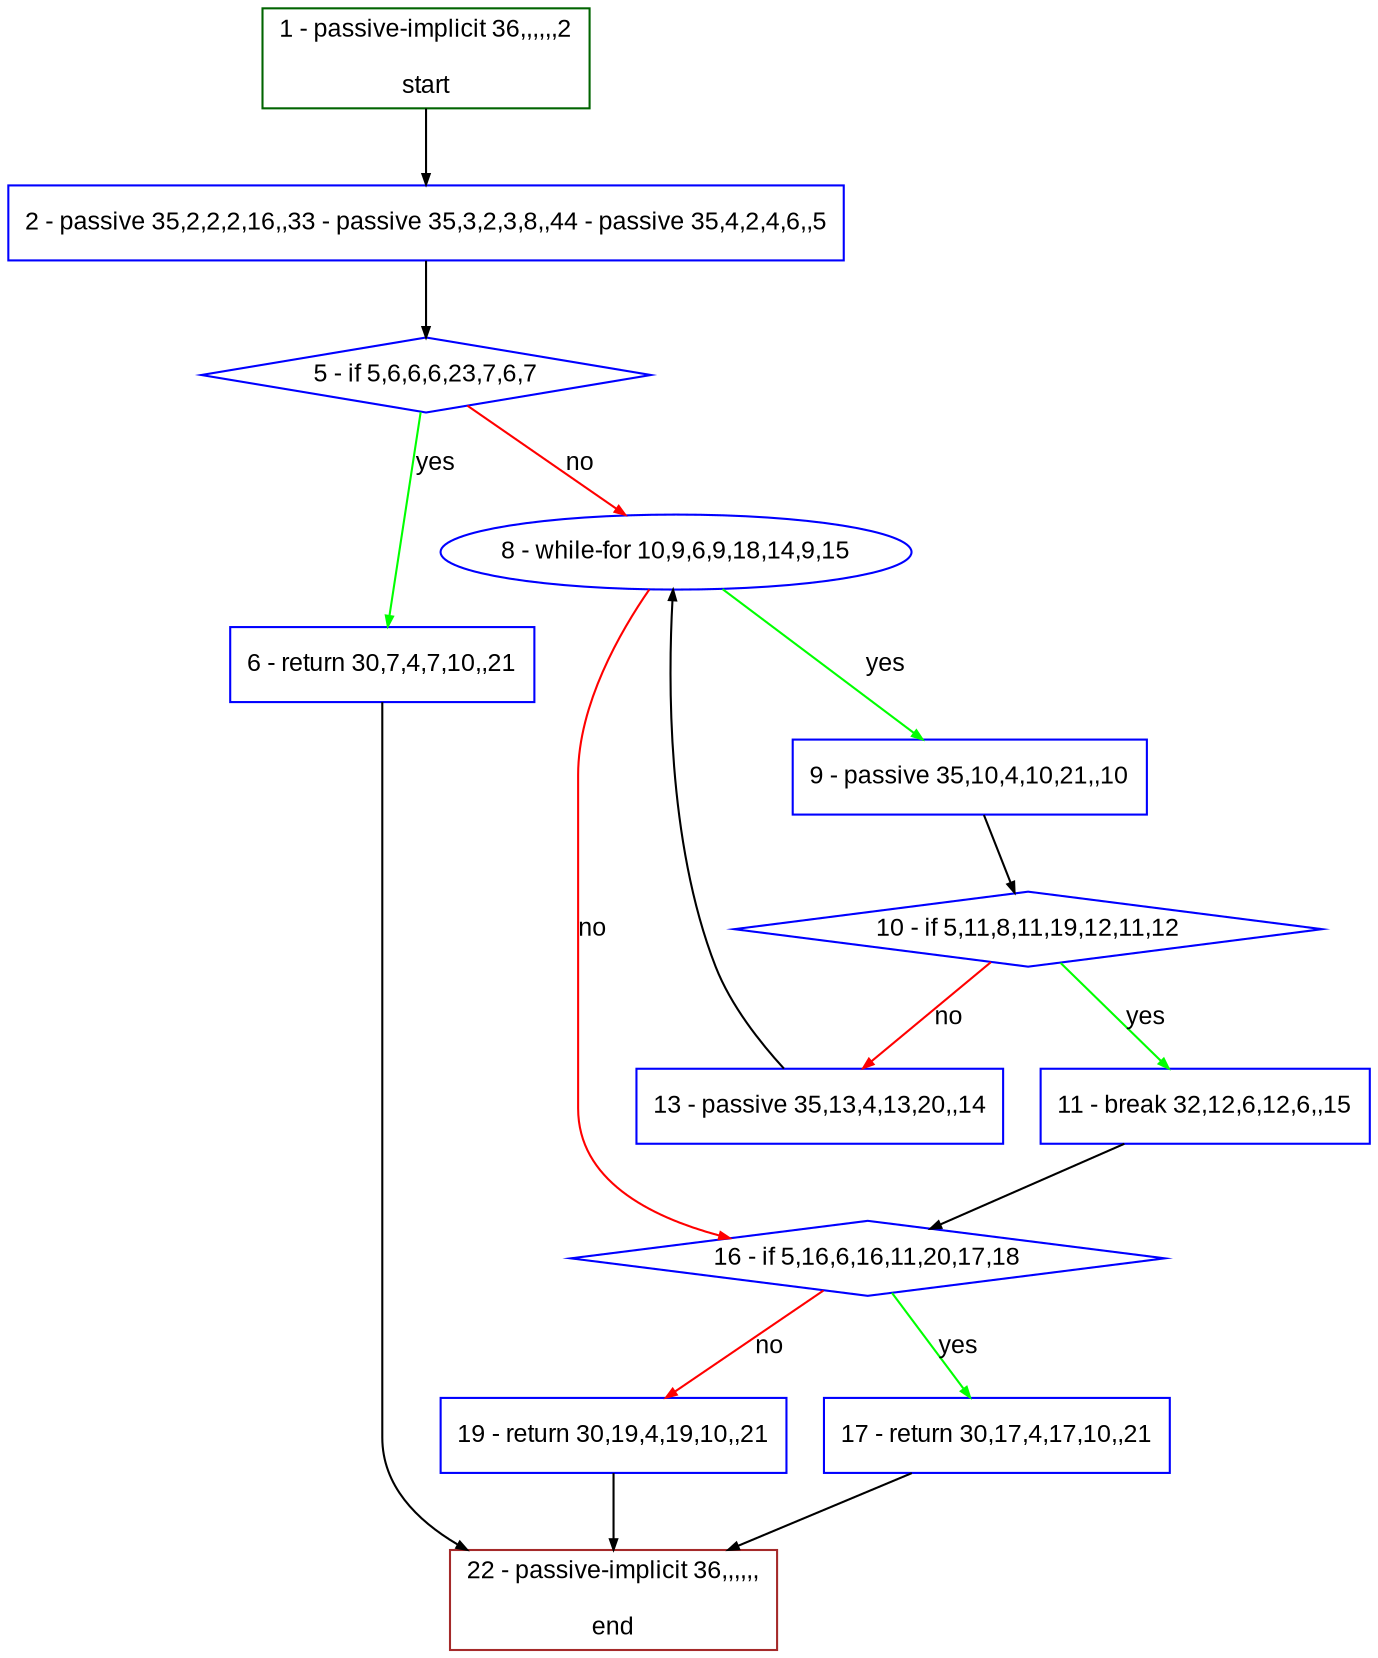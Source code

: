 digraph "" {
  graph [bgcolor="white", fillcolor="#FFFFCC", pack="true", packmode="clust", fontname="Arial", label="", fontsize="12", compound="true", style="rounded,filled"];
  node [node_initialized="no", fillcolor="white", fontname="Arial", label="", color="grey", fontsize="12", fixedsize="false", compound="true", shape="rectangle", style="filled"];
  edge [arrowtail="none", lhead="", fontcolor="black", fontname="Arial", label="", color="black", fontsize="12", arrowhead="normal", arrowsize="0.5", compound="true", ltail="", dir="forward"];
  __N1 [fillcolor="#ffffff", label="2 - passive 35,2,2,2,16,,33 - passive 35,3,2,3,8,,44 - passive 35,4,2,4,6,,5", color="#0000ff", shape="box", style="filled"];
  __N2 [fillcolor="#ffffff", label="1 - passive-implicit 36,,,,,,2\n\nstart", color="#006400", shape="box", style="filled"];
  __N3 [fillcolor="#ffffff", label="5 - if 5,6,6,6,23,7,6,7", color="#0000ff", shape="diamond", style="filled"];
  __N4 [fillcolor="#ffffff", label="6 - return 30,7,4,7,10,,21", color="#0000ff", shape="box", style="filled"];
  __N5 [fillcolor="#ffffff", label="8 - while-for 10,9,6,9,18,14,9,15", color="#0000ff", shape="oval", style="filled"];
  __N6 [fillcolor="#ffffff", label="22 - passive-implicit 36,,,,,,\n\nend", color="#a52a2a", shape="box", style="filled"];
  __N7 [fillcolor="#ffffff", label="9 - passive 35,10,4,10,21,,10", color="#0000ff", shape="box", style="filled"];
  __N8 [fillcolor="#ffffff", label="16 - if 5,16,6,16,11,20,17,18", color="#0000ff", shape="diamond", style="filled"];
  __N9 [fillcolor="#ffffff", label="10 - if 5,11,8,11,19,12,11,12", color="#0000ff", shape="diamond", style="filled"];
  __N10 [fillcolor="#ffffff", label="11 - break 32,12,6,12,6,,15", color="#0000ff", shape="box", style="filled"];
  __N11 [fillcolor="#ffffff", label="13 - passive 35,13,4,13,20,,14", color="#0000ff", shape="box", style="filled"];
  __N12 [fillcolor="#ffffff", label="17 - return 30,17,4,17,10,,21", color="#0000ff", shape="box", style="filled"];
  __N13 [fillcolor="#ffffff", label="19 - return 30,19,4,19,10,,21", color="#0000ff", shape="box", style="filled"];
  __N2 -> __N1 [arrowtail="none", color="#000000", label="", arrowhead="normal", dir="forward"];
  __N1 -> __N3 [arrowtail="none", color="#000000", label="", arrowhead="normal", dir="forward"];
  __N3 -> __N4 [arrowtail="none", color="#00ff00", label="yes", arrowhead="normal", dir="forward"];
  __N3 -> __N5 [arrowtail="none", color="#ff0000", label="no", arrowhead="normal", dir="forward"];
  __N4 -> __N6 [arrowtail="none", color="#000000", label="", arrowhead="normal", dir="forward"];
  __N5 -> __N7 [arrowtail="none", color="#00ff00", label="yes", arrowhead="normal", dir="forward"];
  __N5 -> __N8 [arrowtail="none", color="#ff0000", label="no", arrowhead="normal", dir="forward"];
  __N7 -> __N9 [arrowtail="none", color="#000000", label="", arrowhead="normal", dir="forward"];
  __N9 -> __N10 [arrowtail="none", color="#00ff00", label="yes", arrowhead="normal", dir="forward"];
  __N9 -> __N11 [arrowtail="none", color="#ff0000", label="no", arrowhead="normal", dir="forward"];
  __N10 -> __N8 [arrowtail="none", color="#000000", label="", arrowhead="normal", dir="forward"];
  __N11 -> __N5 [arrowtail="none", color="#000000", label="", arrowhead="normal", dir="forward"];
  __N8 -> __N12 [arrowtail="none", color="#00ff00", label="yes", arrowhead="normal", dir="forward"];
  __N8 -> __N13 [arrowtail="none", color="#ff0000", label="no", arrowhead="normal", dir="forward"];
  __N12 -> __N6 [arrowtail="none", color="#000000", label="", arrowhead="normal", dir="forward"];
  __N13 -> __N6 [arrowtail="none", color="#000000", label="", arrowhead="normal", dir="forward"];
}
